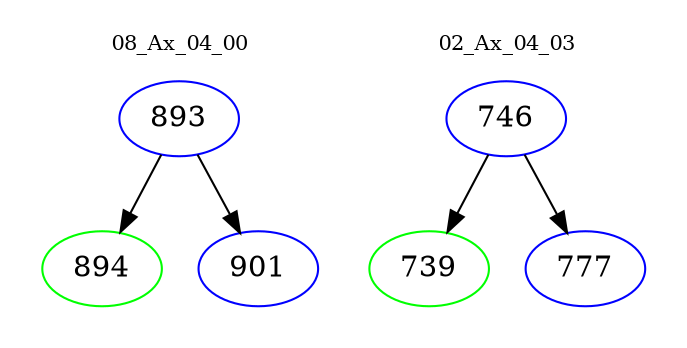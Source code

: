 digraph{
subgraph cluster_0 {
color = white
label = "08_Ax_04_00";
fontsize=10;
T0_893 [label="893", color="blue"]
T0_893 -> T0_894 [color="black"]
T0_894 [label="894", color="green"]
T0_893 -> T0_901 [color="black"]
T0_901 [label="901", color="blue"]
}
subgraph cluster_1 {
color = white
label = "02_Ax_04_03";
fontsize=10;
T1_746 [label="746", color="blue"]
T1_746 -> T1_739 [color="black"]
T1_739 [label="739", color="green"]
T1_746 -> T1_777 [color="black"]
T1_777 [label="777", color="blue"]
}
}
